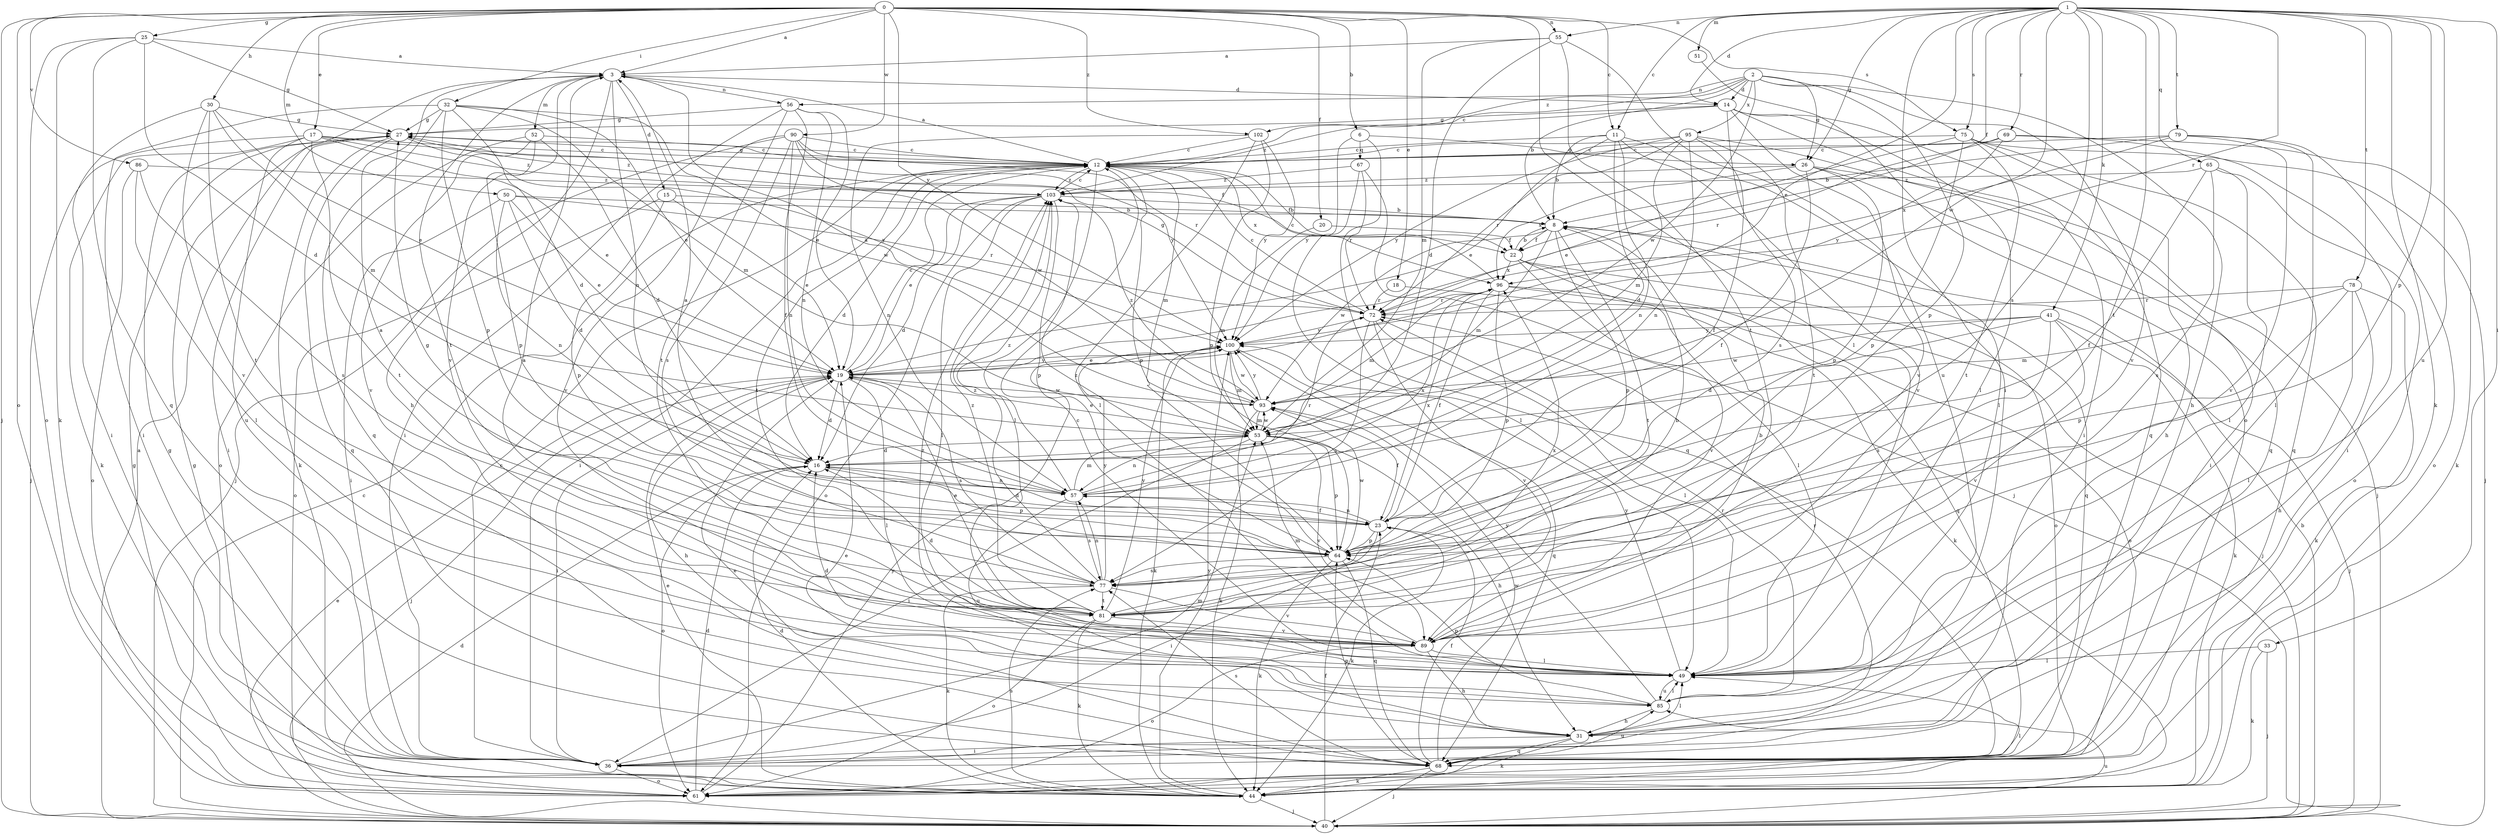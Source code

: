 strict digraph  {
0;
1;
2;
3;
6;
8;
11;
12;
14;
15;
16;
17;
18;
19;
20;
22;
23;
25;
26;
27;
30;
31;
32;
33;
36;
40;
41;
44;
49;
50;
51;
52;
53;
55;
56;
57;
61;
64;
65;
67;
68;
69;
72;
75;
77;
78;
79;
81;
85;
86;
89;
90;
93;
95;
96;
100;
102;
103;
0 -> 3  [label=a];
0 -> 6  [label=b];
0 -> 11  [label=c];
0 -> 17  [label=e];
0 -> 18  [label=e];
0 -> 20  [label=f];
0 -> 25  [label=g];
0 -> 30  [label=h];
0 -> 32  [label=i];
0 -> 40  [label=j];
0 -> 49  [label=l];
0 -> 50  [label=m];
0 -> 55  [label=n];
0 -> 61  [label=o];
0 -> 75  [label=s];
0 -> 86  [label=v];
0 -> 90  [label=w];
0 -> 100  [label=y];
0 -> 102  [label=z];
1 -> 11  [label=c];
1 -> 14  [label=d];
1 -> 19  [label=e];
1 -> 22  [label=f];
1 -> 26  [label=g];
1 -> 33  [label=i];
1 -> 36  [label=i];
1 -> 41  [label=k];
1 -> 44  [label=k];
1 -> 51  [label=m];
1 -> 55  [label=n];
1 -> 64  [label=p];
1 -> 65  [label=q];
1 -> 69  [label=r];
1 -> 72  [label=r];
1 -> 75  [label=s];
1 -> 77  [label=s];
1 -> 78  [label=t];
1 -> 79  [label=t];
1 -> 81  [label=t];
1 -> 85  [label=u];
1 -> 93  [label=w];
2 -> 8  [label=b];
2 -> 12  [label=c];
2 -> 14  [label=d];
2 -> 26  [label=g];
2 -> 31  [label=h];
2 -> 56  [label=n];
2 -> 64  [label=p];
2 -> 89  [label=v];
2 -> 93  [label=w];
2 -> 95  [label=x];
2 -> 102  [label=z];
3 -> 14  [label=d];
3 -> 15  [label=d];
3 -> 31  [label=h];
3 -> 52  [label=m];
3 -> 56  [label=n];
3 -> 57  [label=n];
3 -> 81  [label=t];
3 -> 89  [label=v];
6 -> 26  [label=g];
6 -> 67  [label=q];
6 -> 68  [label=q];
6 -> 100  [label=y];
8 -> 22  [label=f];
8 -> 53  [label=m];
8 -> 64  [label=p];
8 -> 68  [label=q];
8 -> 81  [label=t];
8 -> 93  [label=w];
11 -> 8  [label=b];
11 -> 12  [label=c];
11 -> 16  [label=d];
11 -> 19  [label=e];
11 -> 49  [label=l];
11 -> 57  [label=n];
11 -> 89  [label=v];
12 -> 3  [label=a];
12 -> 16  [label=d];
12 -> 22  [label=f];
12 -> 27  [label=g];
12 -> 36  [label=i];
12 -> 49  [label=l];
12 -> 53  [label=m];
12 -> 64  [label=p];
12 -> 81  [label=t];
12 -> 96  [label=x];
12 -> 103  [label=z];
14 -> 27  [label=g];
14 -> 36  [label=i];
14 -> 49  [label=l];
14 -> 68  [label=q];
14 -> 77  [label=s];
14 -> 89  [label=v];
14 -> 103  [label=z];
15 -> 8  [label=b];
15 -> 19  [label=e];
15 -> 61  [label=o];
15 -> 64  [label=p];
16 -> 57  [label=n];
16 -> 61  [label=o];
16 -> 64  [label=p];
17 -> 12  [label=c];
17 -> 19  [label=e];
17 -> 22  [label=f];
17 -> 40  [label=j];
17 -> 44  [label=k];
17 -> 81  [label=t];
17 -> 85  [label=u];
17 -> 103  [label=z];
18 -> 44  [label=k];
18 -> 72  [label=r];
19 -> 12  [label=c];
19 -> 16  [label=d];
19 -> 31  [label=h];
19 -> 36  [label=i];
19 -> 40  [label=j];
19 -> 49  [label=l];
19 -> 77  [label=s];
19 -> 93  [label=w];
19 -> 100  [label=y];
20 -> 22  [label=f];
20 -> 53  [label=m];
22 -> 8  [label=b];
22 -> 49  [label=l];
22 -> 61  [label=o];
22 -> 68  [label=q];
22 -> 89  [label=v];
22 -> 96  [label=x];
23 -> 3  [label=a];
23 -> 16  [label=d];
23 -> 36  [label=i];
23 -> 44  [label=k];
23 -> 57  [label=n];
23 -> 64  [label=p];
23 -> 96  [label=x];
25 -> 3  [label=a];
25 -> 16  [label=d];
25 -> 27  [label=g];
25 -> 44  [label=k];
25 -> 61  [label=o];
25 -> 68  [label=q];
26 -> 23  [label=f];
26 -> 36  [label=i];
26 -> 40  [label=j];
26 -> 64  [label=p];
26 -> 96  [label=x];
26 -> 103  [label=z];
27 -> 12  [label=c];
27 -> 36  [label=i];
27 -> 44  [label=k];
27 -> 68  [label=q];
27 -> 100  [label=y];
27 -> 103  [label=z];
30 -> 19  [label=e];
30 -> 27  [label=g];
30 -> 36  [label=i];
30 -> 53  [label=m];
30 -> 81  [label=t];
30 -> 89  [label=v];
31 -> 19  [label=e];
31 -> 36  [label=i];
31 -> 44  [label=k];
31 -> 49  [label=l];
31 -> 68  [label=q];
31 -> 72  [label=r];
32 -> 16  [label=d];
32 -> 19  [label=e];
32 -> 27  [label=g];
32 -> 36  [label=i];
32 -> 53  [label=m];
32 -> 64  [label=p];
32 -> 68  [label=q];
32 -> 93  [label=w];
33 -> 40  [label=j];
33 -> 44  [label=k];
33 -> 49  [label=l];
36 -> 12  [label=c];
36 -> 27  [label=g];
36 -> 53  [label=m];
36 -> 61  [label=o];
40 -> 3  [label=a];
40 -> 8  [label=b];
40 -> 12  [label=c];
40 -> 16  [label=d];
40 -> 19  [label=e];
40 -> 23  [label=f];
40 -> 85  [label=u];
41 -> 16  [label=d];
41 -> 40  [label=j];
41 -> 44  [label=k];
41 -> 77  [label=s];
41 -> 89  [label=v];
41 -> 93  [label=w];
41 -> 100  [label=y];
44 -> 16  [label=d];
44 -> 19  [label=e];
44 -> 27  [label=g];
44 -> 40  [label=j];
44 -> 49  [label=l];
44 -> 77  [label=s];
44 -> 100  [label=y];
49 -> 12  [label=c];
49 -> 16  [label=d];
49 -> 85  [label=u];
49 -> 100  [label=y];
50 -> 8  [label=b];
50 -> 16  [label=d];
50 -> 19  [label=e];
50 -> 36  [label=i];
50 -> 57  [label=n];
50 -> 72  [label=r];
51 -> 61  [label=o];
52 -> 12  [label=c];
52 -> 16  [label=d];
52 -> 61  [label=o];
52 -> 64  [label=p];
52 -> 89  [label=v];
53 -> 16  [label=d];
53 -> 19  [label=e];
53 -> 31  [label=h];
53 -> 36  [label=i];
53 -> 57  [label=n];
53 -> 64  [label=p];
53 -> 89  [label=v];
53 -> 93  [label=w];
55 -> 3  [label=a];
55 -> 16  [label=d];
55 -> 53  [label=m];
55 -> 81  [label=t];
55 -> 85  [label=u];
56 -> 19  [label=e];
56 -> 23  [label=f];
56 -> 27  [label=g];
56 -> 36  [label=i];
56 -> 57  [label=n];
56 -> 81  [label=t];
57 -> 23  [label=f];
57 -> 53  [label=m];
57 -> 72  [label=r];
57 -> 77  [label=s];
57 -> 85  [label=u];
57 -> 96  [label=x];
57 -> 103  [label=z];
61 -> 16  [label=d];
61 -> 27  [label=g];
61 -> 100  [label=y];
64 -> 27  [label=g];
64 -> 44  [label=k];
64 -> 68  [label=q];
64 -> 77  [label=s];
64 -> 93  [label=w];
64 -> 103  [label=z];
65 -> 23  [label=f];
65 -> 49  [label=l];
65 -> 61  [label=o];
65 -> 77  [label=s];
65 -> 103  [label=z];
67 -> 40  [label=j];
67 -> 49  [label=l];
67 -> 72  [label=r];
67 -> 103  [label=z];
68 -> 19  [label=e];
68 -> 23  [label=f];
68 -> 40  [label=j];
68 -> 44  [label=k];
68 -> 64  [label=p];
68 -> 77  [label=s];
68 -> 85  [label=u];
68 -> 93  [label=w];
69 -> 12  [label=c];
69 -> 36  [label=i];
69 -> 44  [label=k];
69 -> 72  [label=r];
69 -> 100  [label=y];
72 -> 12  [label=c];
72 -> 27  [label=g];
72 -> 49  [label=l];
72 -> 77  [label=s];
72 -> 89  [label=v];
72 -> 100  [label=y];
75 -> 12  [label=c];
75 -> 19  [label=e];
75 -> 31  [label=h];
75 -> 40  [label=j];
75 -> 64  [label=p];
75 -> 68  [label=q];
75 -> 81  [label=t];
77 -> 3  [label=a];
77 -> 44  [label=k];
77 -> 57  [label=n];
77 -> 81  [label=t];
77 -> 89  [label=v];
77 -> 100  [label=y];
77 -> 103  [label=z];
78 -> 31  [label=h];
78 -> 44  [label=k];
78 -> 49  [label=l];
78 -> 53  [label=m];
78 -> 64  [label=p];
78 -> 72  [label=r];
79 -> 8  [label=b];
79 -> 12  [label=c];
79 -> 49  [label=l];
79 -> 61  [label=o];
79 -> 89  [label=v];
79 -> 96  [label=x];
81 -> 8  [label=b];
81 -> 16  [label=d];
81 -> 19  [label=e];
81 -> 44  [label=k];
81 -> 61  [label=o];
81 -> 89  [label=v];
81 -> 96  [label=x];
81 -> 100  [label=y];
81 -> 103  [label=z];
85 -> 31  [label=h];
85 -> 49  [label=l];
85 -> 64  [label=p];
85 -> 72  [label=r];
85 -> 100  [label=y];
85 -> 103  [label=z];
86 -> 49  [label=l];
86 -> 61  [label=o];
86 -> 77  [label=s];
86 -> 103  [label=z];
89 -> 3  [label=a];
89 -> 8  [label=b];
89 -> 31  [label=h];
89 -> 49  [label=l];
89 -> 53  [label=m];
89 -> 61  [label=o];
90 -> 12  [label=c];
90 -> 40  [label=j];
90 -> 57  [label=n];
90 -> 72  [label=r];
90 -> 77  [label=s];
90 -> 89  [label=v];
90 -> 93  [label=w];
90 -> 100  [label=y];
93 -> 3  [label=a];
93 -> 23  [label=f];
93 -> 44  [label=k];
93 -> 53  [label=m];
93 -> 100  [label=y];
93 -> 103  [label=z];
95 -> 12  [label=c];
95 -> 23  [label=f];
95 -> 53  [label=m];
95 -> 57  [label=n];
95 -> 68  [label=q];
95 -> 72  [label=r];
95 -> 81  [label=t];
95 -> 100  [label=y];
96 -> 12  [label=c];
96 -> 23  [label=f];
96 -> 40  [label=j];
96 -> 53  [label=m];
96 -> 61  [label=o];
96 -> 64  [label=p];
96 -> 72  [label=r];
100 -> 19  [label=e];
100 -> 44  [label=k];
100 -> 53  [label=m];
100 -> 68  [label=q];
100 -> 93  [label=w];
102 -> 12  [label=c];
102 -> 49  [label=l];
102 -> 57  [label=n];
102 -> 64  [label=p];
102 -> 100  [label=y];
103 -> 8  [label=b];
103 -> 12  [label=c];
103 -> 16  [label=d];
103 -> 19  [label=e];
103 -> 49  [label=l];
103 -> 61  [label=o];
103 -> 64  [label=p];
}
